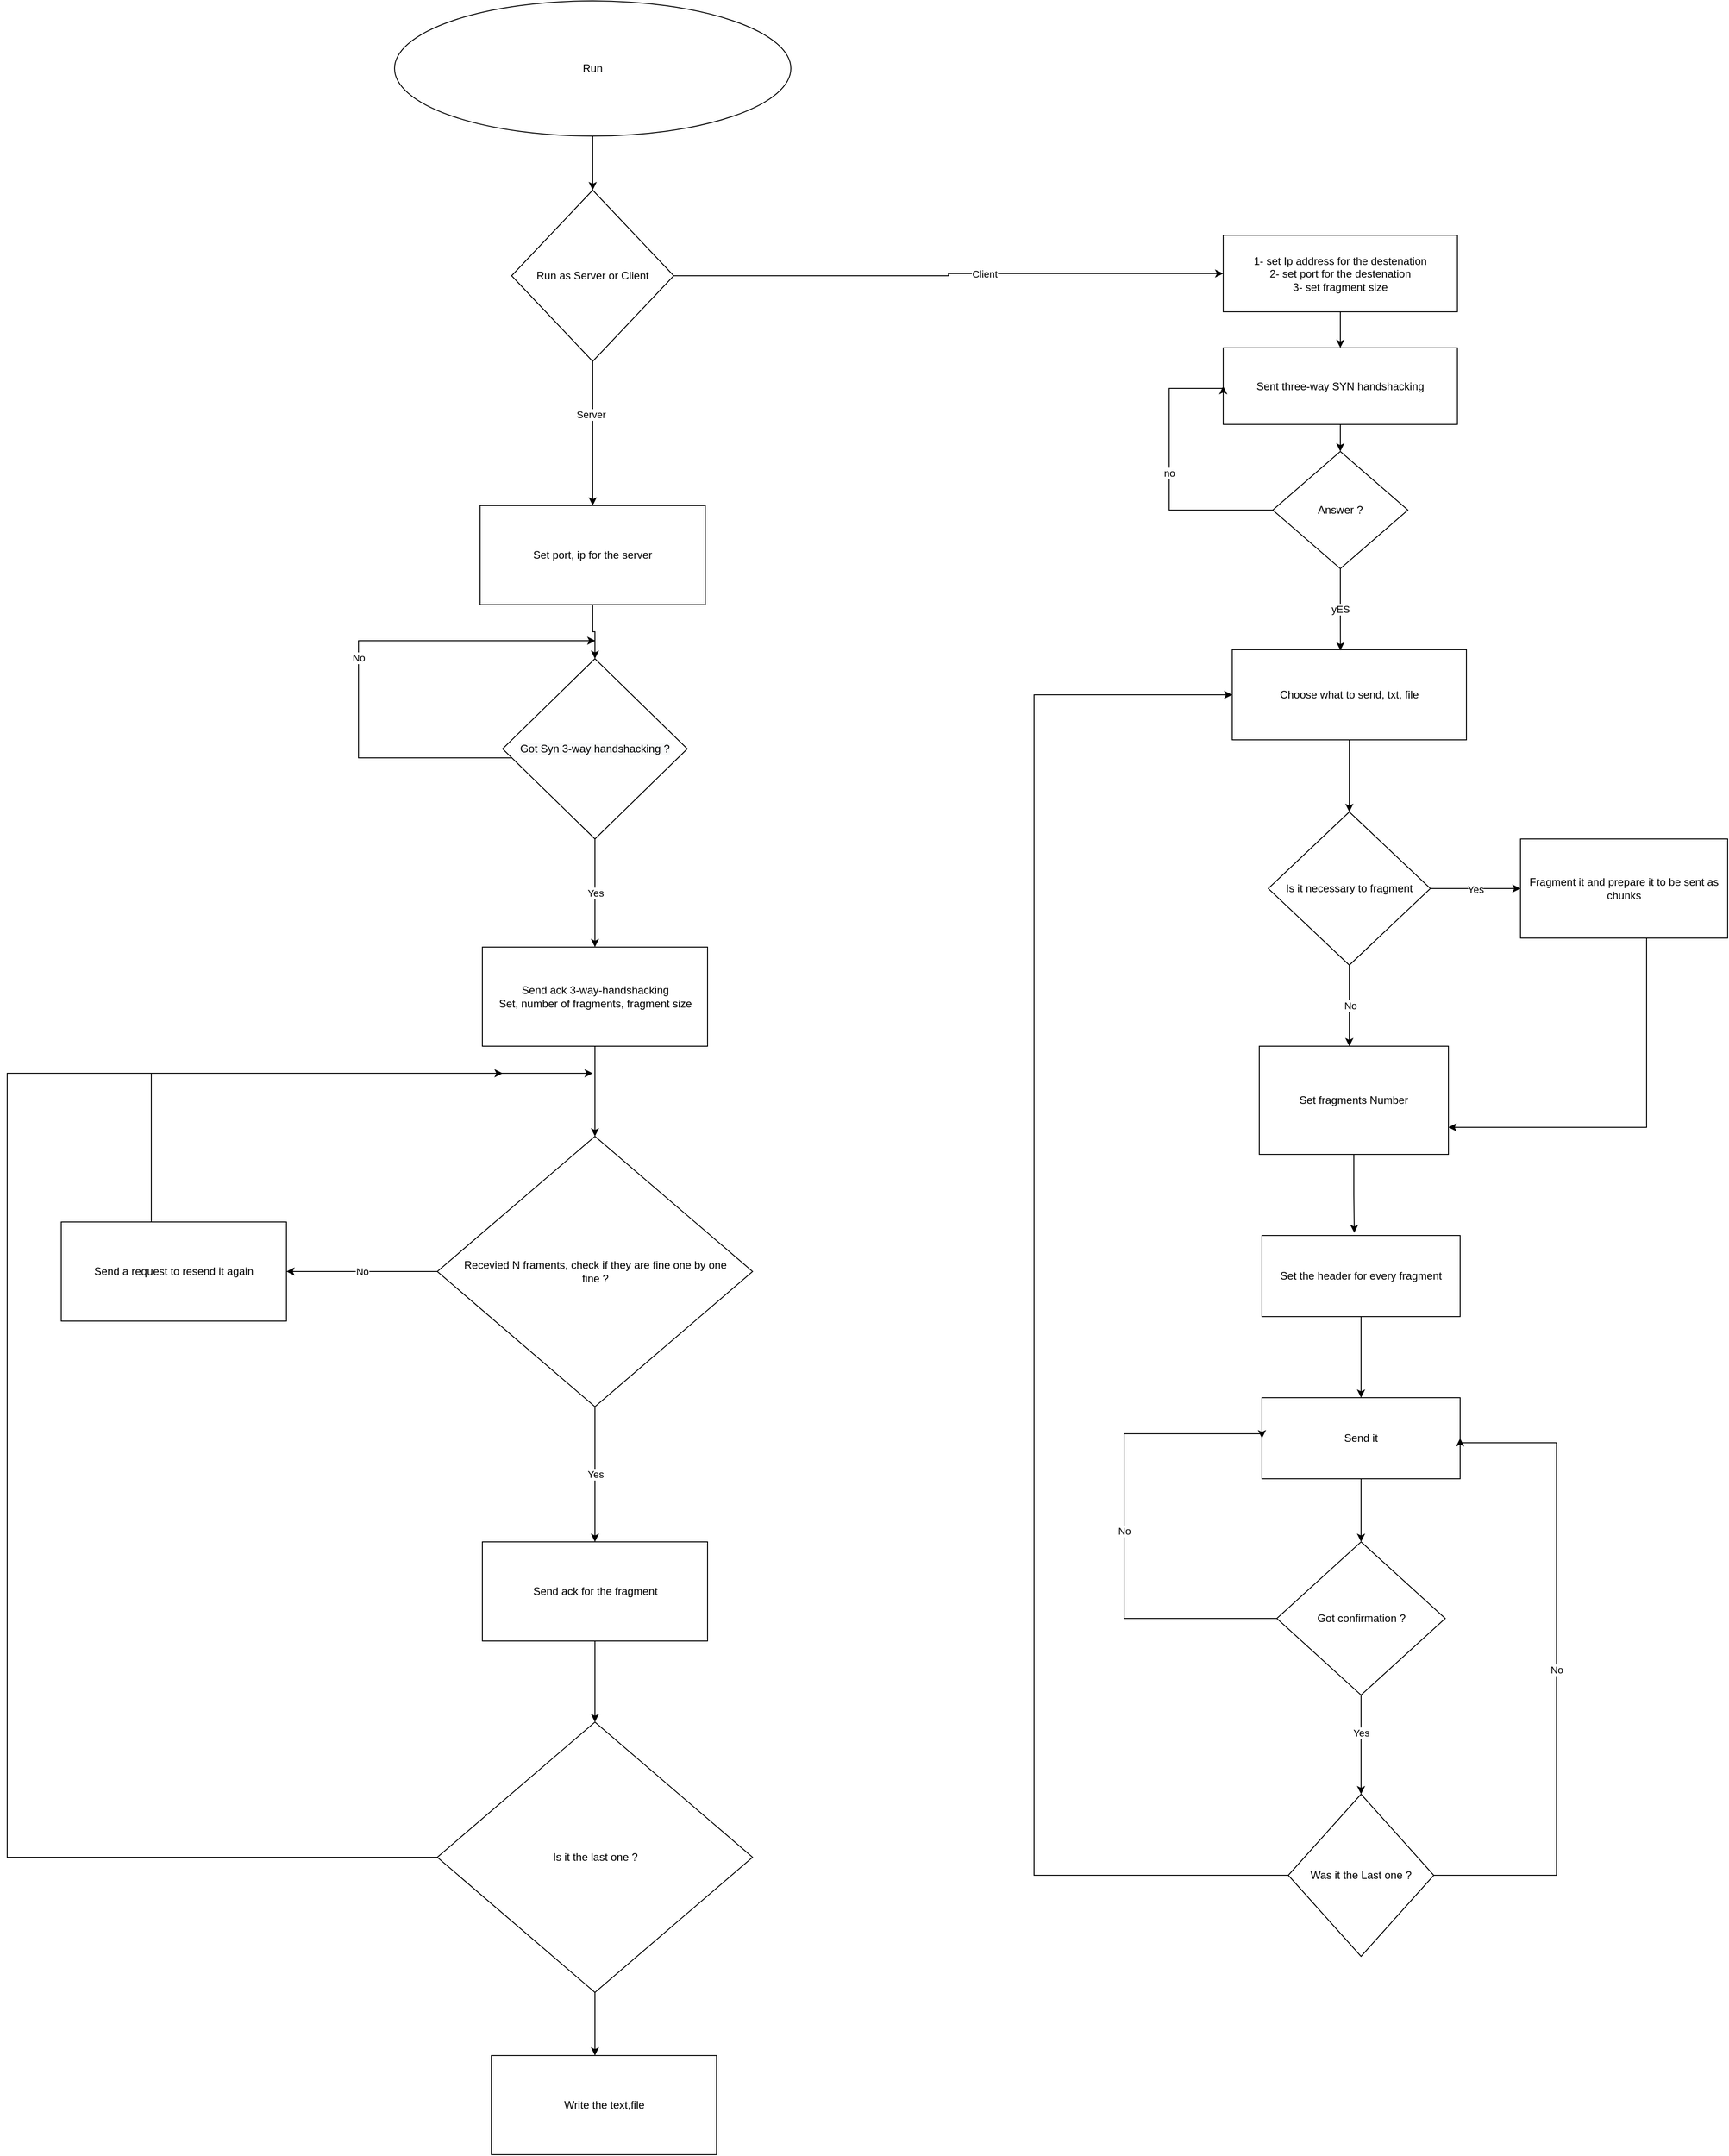 <mxfile version="13.10.9" type="device"><diagram id="TbVXXndUkbbZF1yz9T3M" name="Page-1"><mxGraphModel dx="4037" dy="4383" grid="1" gridSize="10" guides="1" tooltips="1" connect="1" arrows="1" fold="1" page="1" pageScale="1" pageWidth="850" pageHeight="1100" math="0" shadow="0"><root><mxCell id="0"/><mxCell id="1" parent="0"/><mxCell id="uHdOOvUjOgj_xW41YDHE-5" style="edgeStyle=orthogonalEdgeStyle;rounded=0;orthogonalLoop=1;jettySize=auto;html=1;entryX=0.5;entryY=0;entryDx=0;entryDy=0;" edge="1" parent="1" source="uHdOOvUjOgj_xW41YDHE-1" target="uHdOOvUjOgj_xW41YDHE-2"><mxGeometry relative="1" as="geometry"/></mxCell><mxCell id="uHdOOvUjOgj_xW41YDHE-1" value="Run" style="ellipse;whiteSpace=wrap;html=1;" vertex="1" parent="1"><mxGeometry x="-360" y="-240" width="440" height="150" as="geometry"/></mxCell><mxCell id="uHdOOvUjOgj_xW41YDHE-6" style="edgeStyle=orthogonalEdgeStyle;rounded=0;orthogonalLoop=1;jettySize=auto;html=1;entryX=0;entryY=0.5;entryDx=0;entryDy=0;" edge="1" parent="1" source="uHdOOvUjOgj_xW41YDHE-2" target="uHdOOvUjOgj_xW41YDHE-3"><mxGeometry relative="1" as="geometry"><mxPoint x="110" y="65" as="targetPoint"/></mxGeometry></mxCell><mxCell id="uHdOOvUjOgj_xW41YDHE-7" value="Client" style="edgeLabel;html=1;align=center;verticalAlign=middle;resizable=0;points=[];" vertex="1" connectable="0" parent="uHdOOvUjOgj_xW41YDHE-6"><mxGeometry x="0.178" y="3" relative="1" as="geometry"><mxPoint x="-14" y="3" as="offset"/></mxGeometry></mxCell><mxCell id="uHdOOvUjOgj_xW41YDHE-8" style="edgeStyle=orthogonalEdgeStyle;rounded=0;orthogonalLoop=1;jettySize=auto;html=1;entryX=0.5;entryY=0;entryDx=0;entryDy=0;" edge="1" parent="1" source="uHdOOvUjOgj_xW41YDHE-2" target="uHdOOvUjOgj_xW41YDHE-40"><mxGeometry relative="1" as="geometry"><mxPoint x="-140" y="310" as="targetPoint"/></mxGeometry></mxCell><mxCell id="uHdOOvUjOgj_xW41YDHE-9" value="Server" style="edgeLabel;html=1;align=center;verticalAlign=middle;resizable=0;points=[];" vertex="1" connectable="0" parent="uHdOOvUjOgj_xW41YDHE-8"><mxGeometry x="-0.264" y="-2" relative="1" as="geometry"><mxPoint as="offset"/></mxGeometry></mxCell><mxCell id="uHdOOvUjOgj_xW41YDHE-2" value="Run as Server or Client" style="rhombus;whiteSpace=wrap;html=1;" vertex="1" parent="1"><mxGeometry x="-230" y="-30" width="180" height="190" as="geometry"/></mxCell><mxCell id="uHdOOvUjOgj_xW41YDHE-39" style="edgeStyle=orthogonalEdgeStyle;rounded=0;orthogonalLoop=1;jettySize=auto;html=1;entryX=0.5;entryY=0;entryDx=0;entryDy=0;" edge="1" parent="1" source="uHdOOvUjOgj_xW41YDHE-3" target="uHdOOvUjOgj_xW41YDHE-21"><mxGeometry relative="1" as="geometry"/></mxCell><mxCell id="uHdOOvUjOgj_xW41YDHE-3" value="1- set Ip address for the destenation&lt;br&gt;2- set port for the destenation&lt;br&gt;3- set fragment size" style="rounded=0;whiteSpace=wrap;html=1;" vertex="1" parent="1"><mxGeometry x="560" y="20" width="260" height="85" as="geometry"/></mxCell><mxCell id="uHdOOvUjOgj_xW41YDHE-11" style="edgeStyle=orthogonalEdgeStyle;rounded=0;orthogonalLoop=1;jettySize=auto;html=1;" edge="1" parent="1" source="uHdOOvUjOgj_xW41YDHE-4"><mxGeometry relative="1" as="geometry"><mxPoint x="700" y="660" as="targetPoint"/></mxGeometry></mxCell><mxCell id="uHdOOvUjOgj_xW41YDHE-4" value="Choose what to send, txt, file" style="rounded=0;whiteSpace=wrap;html=1;" vertex="1" parent="1"><mxGeometry x="570" y="480" width="260" height="100" as="geometry"/></mxCell><mxCell id="uHdOOvUjOgj_xW41YDHE-13" value="Yes" style="edgeStyle=orthogonalEdgeStyle;rounded=0;orthogonalLoop=1;jettySize=auto;html=1;" edge="1" parent="1" source="uHdOOvUjOgj_xW41YDHE-12"><mxGeometry relative="1" as="geometry"><mxPoint x="890" y="745" as="targetPoint"/></mxGeometry></mxCell><mxCell id="uHdOOvUjOgj_xW41YDHE-14" value="No" style="edgeStyle=orthogonalEdgeStyle;rounded=0;orthogonalLoop=1;jettySize=auto;html=1;" edge="1" parent="1" source="uHdOOvUjOgj_xW41YDHE-12"><mxGeometry relative="1" as="geometry"><mxPoint x="700" y="920" as="targetPoint"/></mxGeometry></mxCell><mxCell id="uHdOOvUjOgj_xW41YDHE-12" value="Is it necessary to fragment" style="rhombus;whiteSpace=wrap;html=1;" vertex="1" parent="1"><mxGeometry x="610" y="660" width="180" height="170" as="geometry"/></mxCell><mxCell id="uHdOOvUjOgj_xW41YDHE-18" style="edgeStyle=orthogonalEdgeStyle;rounded=0;orthogonalLoop=1;jettySize=auto;html=1;" edge="1" parent="1" source="uHdOOvUjOgj_xW41YDHE-17" target="uHdOOvUjOgj_xW41YDHE-19"><mxGeometry relative="1" as="geometry"><mxPoint x="840" y="1000" as="targetPoint"/><Array as="points"><mxPoint x="1030" y="1010"/></Array></mxGeometry></mxCell><mxCell id="uHdOOvUjOgj_xW41YDHE-17" value="Fragment it and prepare it to be sent as chunks" style="rounded=0;whiteSpace=wrap;html=1;" vertex="1" parent="1"><mxGeometry x="890" y="690" width="230" height="110" as="geometry"/></mxCell><mxCell id="uHdOOvUjOgj_xW41YDHE-20" style="edgeStyle=orthogonalEdgeStyle;rounded=0;orthogonalLoop=1;jettySize=auto;html=1;entryX=0.466;entryY=-0.033;entryDx=0;entryDy=0;entryPerimeter=0;" edge="1" parent="1" source="uHdOOvUjOgj_xW41YDHE-19" target="uHdOOvUjOgj_xW41YDHE-27"><mxGeometry relative="1" as="geometry"><mxPoint x="705" y="1090" as="targetPoint"/></mxGeometry></mxCell><mxCell id="uHdOOvUjOgj_xW41YDHE-19" value="Set fragments Number" style="rounded=0;whiteSpace=wrap;html=1;" vertex="1" parent="1"><mxGeometry x="600" y="920" width="210" height="120" as="geometry"/></mxCell><mxCell id="uHdOOvUjOgj_xW41YDHE-25" style="edgeStyle=orthogonalEdgeStyle;rounded=0;orthogonalLoop=1;jettySize=auto;html=1;entryX=0.5;entryY=0;entryDx=0;entryDy=0;" edge="1" parent="1" source="uHdOOvUjOgj_xW41YDHE-21" target="uHdOOvUjOgj_xW41YDHE-23"><mxGeometry relative="1" as="geometry"/></mxCell><mxCell id="uHdOOvUjOgj_xW41YDHE-21" value="Sent three-way SYN handshacking" style="rounded=0;whiteSpace=wrap;html=1;" vertex="1" parent="1"><mxGeometry x="560" y="145" width="260" height="85" as="geometry"/></mxCell><mxCell id="uHdOOvUjOgj_xW41YDHE-24" value="no" style="edgeStyle=orthogonalEdgeStyle;rounded=0;orthogonalLoop=1;jettySize=auto;html=1;entryX=0;entryY=0.5;entryDx=0;entryDy=0;" edge="1" parent="1" source="uHdOOvUjOgj_xW41YDHE-23" target="uHdOOvUjOgj_xW41YDHE-21"><mxGeometry relative="1" as="geometry"><mxPoint x="510" y="190" as="targetPoint"/><Array as="points"><mxPoint x="500" y="325"/><mxPoint x="500" y="190"/><mxPoint x="560" y="190"/></Array></mxGeometry></mxCell><mxCell id="uHdOOvUjOgj_xW41YDHE-26" value="yES" style="edgeStyle=orthogonalEdgeStyle;rounded=0;orthogonalLoop=1;jettySize=auto;html=1;entryX=0.462;entryY=0.008;entryDx=0;entryDy=0;entryPerimeter=0;" edge="1" parent="1" source="uHdOOvUjOgj_xW41YDHE-23" target="uHdOOvUjOgj_xW41YDHE-4"><mxGeometry relative="1" as="geometry"/></mxCell><mxCell id="uHdOOvUjOgj_xW41YDHE-23" value="Answer ?" style="rhombus;whiteSpace=wrap;html=1;" vertex="1" parent="1"><mxGeometry x="615" y="260" width="150" height="130" as="geometry"/></mxCell><mxCell id="uHdOOvUjOgj_xW41YDHE-28" style="edgeStyle=orthogonalEdgeStyle;rounded=0;orthogonalLoop=1;jettySize=auto;html=1;" edge="1" parent="1" source="uHdOOvUjOgj_xW41YDHE-27"><mxGeometry relative="1" as="geometry"><mxPoint x="713" y="1310" as="targetPoint"/></mxGeometry></mxCell><mxCell id="uHdOOvUjOgj_xW41YDHE-27" value="Set the header for every fragment" style="rounded=0;whiteSpace=wrap;html=1;" vertex="1" parent="1"><mxGeometry x="603" y="1130" width="220" height="90" as="geometry"/></mxCell><mxCell id="uHdOOvUjOgj_xW41YDHE-30" style="edgeStyle=orthogonalEdgeStyle;rounded=0;orthogonalLoop=1;jettySize=auto;html=1;" edge="1" parent="1" source="uHdOOvUjOgj_xW41YDHE-29" target="uHdOOvUjOgj_xW41YDHE-31"><mxGeometry relative="1" as="geometry"><mxPoint x="713" y="1480" as="targetPoint"/></mxGeometry></mxCell><mxCell id="uHdOOvUjOgj_xW41YDHE-29" value="Send it" style="rounded=0;whiteSpace=wrap;html=1;" vertex="1" parent="1"><mxGeometry x="603" y="1310" width="220" height="90" as="geometry"/></mxCell><mxCell id="uHdOOvUjOgj_xW41YDHE-32" style="edgeStyle=orthogonalEdgeStyle;rounded=0;orthogonalLoop=1;jettySize=auto;html=1;entryX=0.5;entryY=0;entryDx=0;entryDy=0;" edge="1" parent="1" source="uHdOOvUjOgj_xW41YDHE-31" target="uHdOOvUjOgj_xW41YDHE-36"><mxGeometry relative="1" as="geometry"><mxPoint x="713" y="1740" as="targetPoint"/></mxGeometry></mxCell><mxCell id="uHdOOvUjOgj_xW41YDHE-33" value="Yes" style="edgeLabel;html=1;align=center;verticalAlign=middle;resizable=0;points=[];" vertex="1" connectable="0" parent="uHdOOvUjOgj_xW41YDHE-32"><mxGeometry x="-0.24" relative="1" as="geometry"><mxPoint as="offset"/></mxGeometry></mxCell><mxCell id="uHdOOvUjOgj_xW41YDHE-34" value="No" style="edgeStyle=orthogonalEdgeStyle;rounded=0;orthogonalLoop=1;jettySize=auto;html=1;entryX=0;entryY=0.5;entryDx=0;entryDy=0;" edge="1" parent="1" source="uHdOOvUjOgj_xW41YDHE-31" target="uHdOOvUjOgj_xW41YDHE-29"><mxGeometry relative="1" as="geometry"><mxPoint x="460" y="1350" as="targetPoint"/><Array as="points"><mxPoint x="450" y="1555"/><mxPoint x="450" y="1350"/><mxPoint x="603" y="1350"/></Array></mxGeometry></mxCell><mxCell id="uHdOOvUjOgj_xW41YDHE-31" value="Got confirmation ?" style="rhombus;whiteSpace=wrap;html=1;" vertex="1" parent="1"><mxGeometry x="619.5" y="1470" width="187" height="170" as="geometry"/></mxCell><mxCell id="uHdOOvUjOgj_xW41YDHE-37" style="edgeStyle=orthogonalEdgeStyle;rounded=0;orthogonalLoop=1;jettySize=auto;html=1;entryX=0;entryY=0.5;entryDx=0;entryDy=0;" edge="1" parent="1" source="uHdOOvUjOgj_xW41YDHE-36" target="uHdOOvUjOgj_xW41YDHE-4"><mxGeometry relative="1" as="geometry"><mxPoint x="360" y="530" as="targetPoint"/><Array as="points"><mxPoint x="350" y="1840"/><mxPoint x="350" y="530"/></Array></mxGeometry></mxCell><mxCell id="uHdOOvUjOgj_xW41YDHE-38" value="No" style="edgeStyle=orthogonalEdgeStyle;rounded=0;orthogonalLoop=1;jettySize=auto;html=1;entryX=1;entryY=0.5;entryDx=0;entryDy=0;" edge="1" parent="1" source="uHdOOvUjOgj_xW41YDHE-36" target="uHdOOvUjOgj_xW41YDHE-29"><mxGeometry relative="1" as="geometry"><mxPoint x="920" y="1360" as="targetPoint"/><Array as="points"><mxPoint x="930" y="1840"/><mxPoint x="930" y="1360"/><mxPoint x="823" y="1360"/></Array></mxGeometry></mxCell><mxCell id="uHdOOvUjOgj_xW41YDHE-36" value="&lt;span&gt;Was it the Last one ?&lt;/span&gt;" style="rhombus;whiteSpace=wrap;html=1;" vertex="1" parent="1"><mxGeometry x="632.25" y="1750" width="161.5" height="180" as="geometry"/></mxCell><mxCell id="uHdOOvUjOgj_xW41YDHE-41" style="edgeStyle=orthogonalEdgeStyle;rounded=0;orthogonalLoop=1;jettySize=auto;html=1;" edge="1" parent="1" source="uHdOOvUjOgj_xW41YDHE-40" target="uHdOOvUjOgj_xW41YDHE-42"><mxGeometry relative="1" as="geometry"><mxPoint x="-140" y="530" as="targetPoint"/></mxGeometry></mxCell><mxCell id="uHdOOvUjOgj_xW41YDHE-40" value="Set port, ip for the server" style="rounded=0;whiteSpace=wrap;html=1;" vertex="1" parent="1"><mxGeometry x="-265" y="320" width="250" height="110" as="geometry"/></mxCell><mxCell id="uHdOOvUjOgj_xW41YDHE-43" value="No" style="edgeStyle=orthogonalEdgeStyle;rounded=0;orthogonalLoop=1;jettySize=auto;html=1;" edge="1" parent="1" source="uHdOOvUjOgj_xW41YDHE-42"><mxGeometry relative="1" as="geometry"><mxPoint x="-137" y="470" as="targetPoint"/><Array as="points"><mxPoint x="-400" y="600"/><mxPoint x="-400" y="470"/></Array></mxGeometry></mxCell><mxCell id="uHdOOvUjOgj_xW41YDHE-44" value="Yes" style="edgeStyle=orthogonalEdgeStyle;rounded=0;orthogonalLoop=1;jettySize=auto;html=1;" edge="1" parent="1" source="uHdOOvUjOgj_xW41YDHE-42"><mxGeometry relative="1" as="geometry"><mxPoint x="-137.5" y="810" as="targetPoint"/></mxGeometry></mxCell><mxCell id="uHdOOvUjOgj_xW41YDHE-42" value="&#10;&#10;&lt;span style=&quot;color: rgb(0, 0, 0); font-family: helvetica; font-size: 12px; font-style: normal; font-weight: 400; letter-spacing: normal; text-align: center; text-indent: 0px; text-transform: none; word-spacing: 0px; background-color: rgb(248, 249, 250); display: inline; float: none;&quot;&gt;Got Syn 3-way handshacking ?&lt;/span&gt;&#10;&#10;" style="rhombus;whiteSpace=wrap;html=1;" vertex="1" parent="1"><mxGeometry x="-240" y="490" width="205" height="200" as="geometry"/></mxCell><mxCell id="uHdOOvUjOgj_xW41YDHE-47" style="edgeStyle=orthogonalEdgeStyle;rounded=0;orthogonalLoop=1;jettySize=auto;html=1;entryX=0.5;entryY=0;entryDx=0;entryDy=0;" edge="1" parent="1" source="uHdOOvUjOgj_xW41YDHE-45" target="uHdOOvUjOgj_xW41YDHE-48"><mxGeometry relative="1" as="geometry"><mxPoint x="-140" y="1000" as="targetPoint"/></mxGeometry></mxCell><mxCell id="uHdOOvUjOgj_xW41YDHE-45" value="Send ack 3-way-handshacking&lt;br&gt;Set, number of fragments, fragment size" style="rounded=0;whiteSpace=wrap;html=1;" vertex="1" parent="1"><mxGeometry x="-262.5" y="810" width="250" height="110" as="geometry"/></mxCell><mxCell id="uHdOOvUjOgj_xW41YDHE-50" value="Yes" style="edgeStyle=orthogonalEdgeStyle;rounded=0;orthogonalLoop=1;jettySize=auto;html=1;" edge="1" parent="1" source="uHdOOvUjOgj_xW41YDHE-48"><mxGeometry relative="1" as="geometry"><mxPoint x="-137.5" y="1470" as="targetPoint"/></mxGeometry></mxCell><mxCell id="uHdOOvUjOgj_xW41YDHE-51" value="No" style="edgeStyle=orthogonalEdgeStyle;rounded=0;orthogonalLoop=1;jettySize=auto;html=1;entryX=1;entryY=0.5;entryDx=0;entryDy=0;" edge="1" parent="1" source="uHdOOvUjOgj_xW41YDHE-48" target="uHdOOvUjOgj_xW41YDHE-52"><mxGeometry relative="1" as="geometry"><mxPoint x="-470" y="1170" as="targetPoint"/></mxGeometry></mxCell><mxCell id="uHdOOvUjOgj_xW41YDHE-48" value="&lt;span&gt;Recevied N framents, check if they are fine one by one&lt;/span&gt;&lt;br&gt;&lt;span&gt;fine ?&lt;/span&gt;" style="rhombus;whiteSpace=wrap;html=1;" vertex="1" parent="1"><mxGeometry x="-312.5" y="1020" width="350" height="300" as="geometry"/></mxCell><mxCell id="uHdOOvUjOgj_xW41YDHE-53" style="edgeStyle=orthogonalEdgeStyle;rounded=0;orthogonalLoop=1;jettySize=auto;html=1;" edge="1" parent="1" source="uHdOOvUjOgj_xW41YDHE-52"><mxGeometry relative="1" as="geometry"><mxPoint x="-140" y="950" as="targetPoint"/><Array as="points"><mxPoint x="-630" y="950"/></Array></mxGeometry></mxCell><mxCell id="uHdOOvUjOgj_xW41YDHE-52" value="Send a request to resend it again" style="rounded=0;whiteSpace=wrap;html=1;" vertex="1" parent="1"><mxGeometry x="-730" y="1115" width="250" height="110" as="geometry"/></mxCell><mxCell id="uHdOOvUjOgj_xW41YDHE-57" style="edgeStyle=orthogonalEdgeStyle;rounded=0;orthogonalLoop=1;jettySize=auto;html=1;entryX=0.5;entryY=0;entryDx=0;entryDy=0;" edge="1" parent="1" source="uHdOOvUjOgj_xW41YDHE-54" target="uHdOOvUjOgj_xW41YDHE-55"><mxGeometry relative="1" as="geometry"/></mxCell><mxCell id="uHdOOvUjOgj_xW41YDHE-54" value="Send ack for the fragment" style="rounded=0;whiteSpace=wrap;html=1;" vertex="1" parent="1"><mxGeometry x="-262.5" y="1470" width="250" height="110" as="geometry"/></mxCell><mxCell id="uHdOOvUjOgj_xW41YDHE-56" style="edgeStyle=orthogonalEdgeStyle;rounded=0;orthogonalLoop=1;jettySize=auto;html=1;" edge="1" parent="1" source="uHdOOvUjOgj_xW41YDHE-55"><mxGeometry relative="1" as="geometry"><mxPoint x="-240" y="950" as="targetPoint"/><Array as="points"><mxPoint x="-790" y="1820"/><mxPoint x="-790" y="950"/></Array></mxGeometry></mxCell><mxCell id="uHdOOvUjOgj_xW41YDHE-58" style="edgeStyle=orthogonalEdgeStyle;rounded=0;orthogonalLoop=1;jettySize=auto;html=1;" edge="1" parent="1" source="uHdOOvUjOgj_xW41YDHE-55"><mxGeometry relative="1" as="geometry"><mxPoint x="-137.5" y="2040" as="targetPoint"/></mxGeometry></mxCell><mxCell id="uHdOOvUjOgj_xW41YDHE-55" value="Is it the last one ?" style="rhombus;whiteSpace=wrap;html=1;" vertex="1" parent="1"><mxGeometry x="-312.5" y="1670" width="350" height="300" as="geometry"/></mxCell><mxCell id="uHdOOvUjOgj_xW41YDHE-59" value="Write the text,file" style="rounded=0;whiteSpace=wrap;html=1;" vertex="1" parent="1"><mxGeometry x="-252.5" y="2040" width="250" height="110" as="geometry"/></mxCell></root></mxGraphModel></diagram></mxfile>
